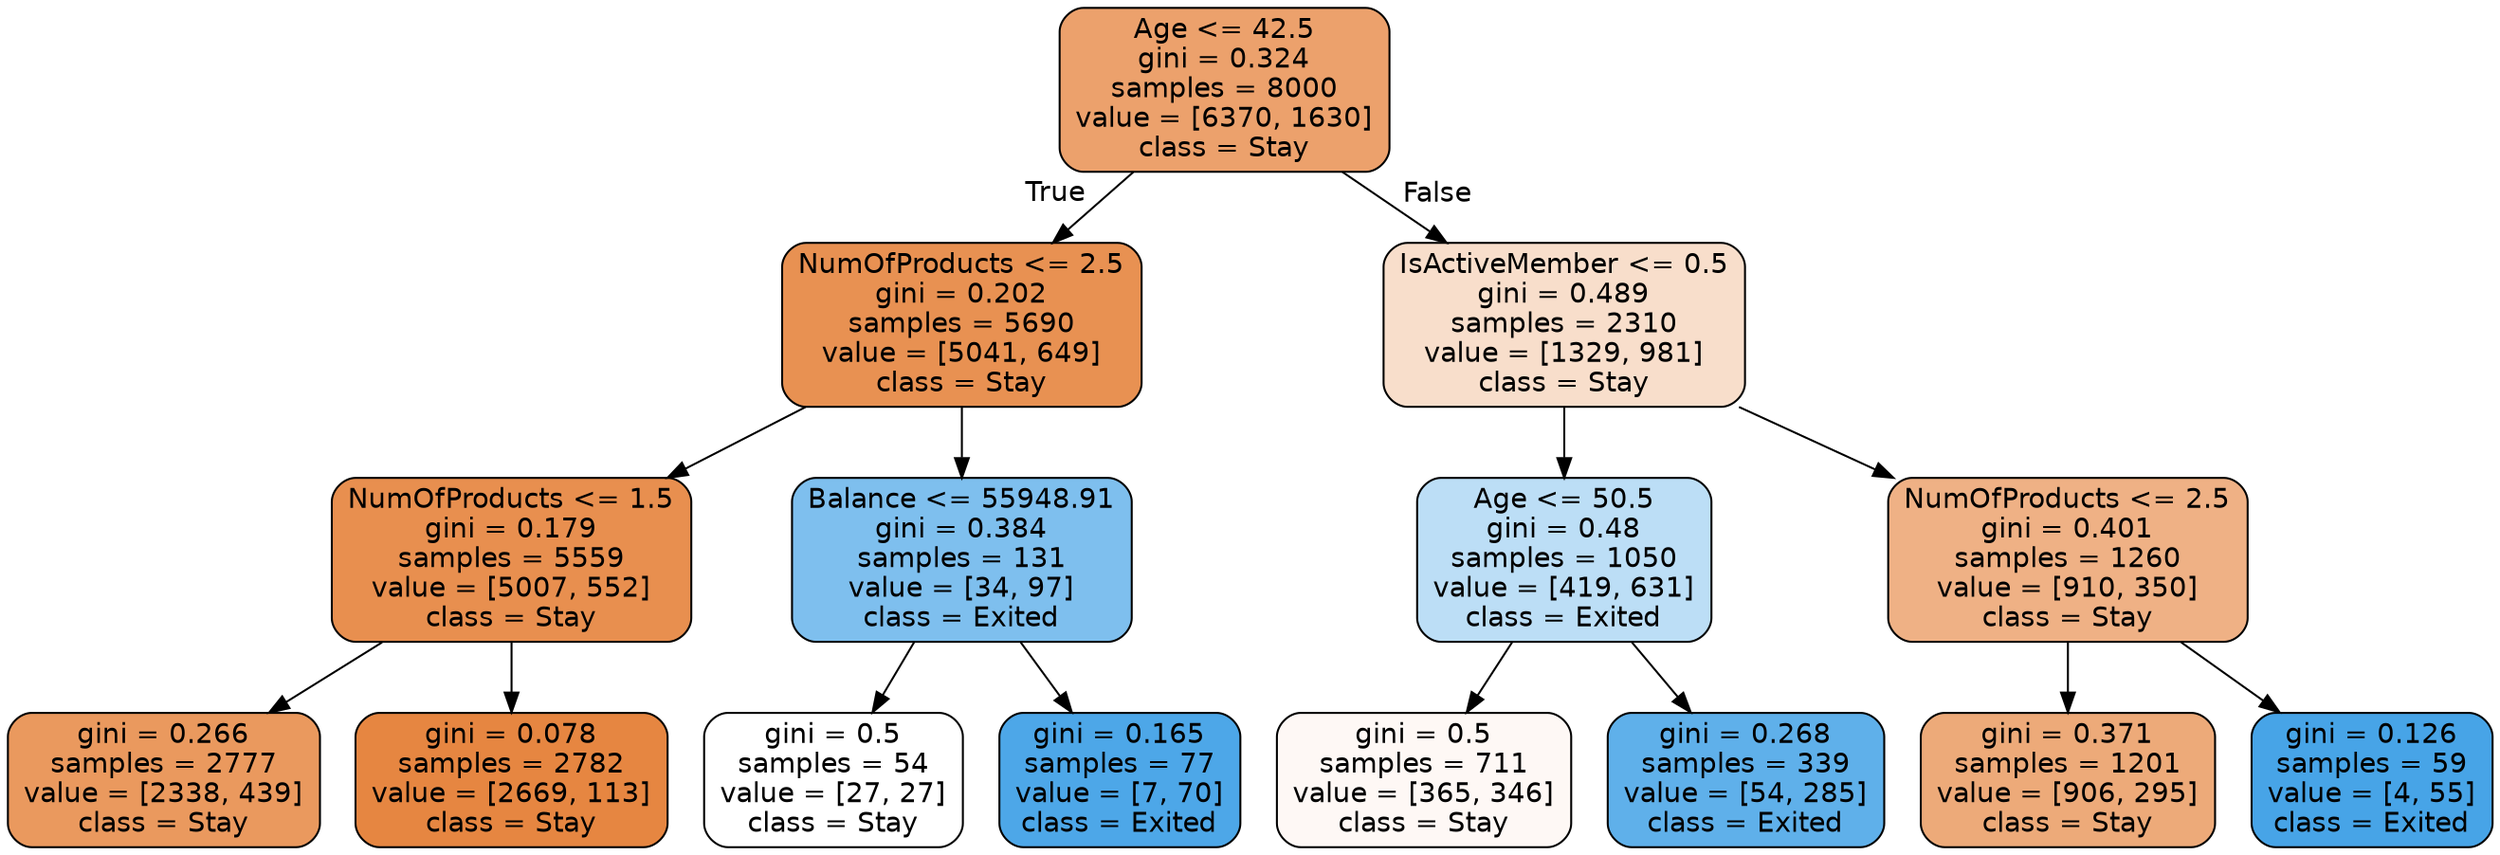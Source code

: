 digraph Tree {
node [shape=box, style="filled, rounded", color="black", fontname="helvetica"] ;
edge [fontname="helvetica"] ;
0 [label="Age <= 42.5\ngini = 0.324\nsamples = 8000\nvalue = [6370, 1630]\nclass = Stay", fillcolor="#eca16c"] ;
1 [label="NumOfProducts <= 2.5\ngini = 0.202\nsamples = 5690\nvalue = [5041, 649]\nclass = Stay", fillcolor="#e89152"] ;
0 -> 1 [labeldistance=2.5, labelangle=45, headlabel="True"] ;
2 [label="NumOfProducts <= 1.5\ngini = 0.179\nsamples = 5559\nvalue = [5007, 552]\nclass = Stay", fillcolor="#e88f4f"] ;
1 -> 2 ;
3 [label="gini = 0.266\nsamples = 2777\nvalue = [2338, 439]\nclass = Stay", fillcolor="#ea995e"] ;
2 -> 3 ;
4 [label="gini = 0.078\nsamples = 2782\nvalue = [2669, 113]\nclass = Stay", fillcolor="#e68641"] ;
2 -> 4 ;
5 [label="Balance <= 55948.91\ngini = 0.384\nsamples = 131\nvalue = [34, 97]\nclass = Exited", fillcolor="#7ebfee"] ;
1 -> 5 ;
6 [label="gini = 0.5\nsamples = 54\nvalue = [27, 27]\nclass = Stay", fillcolor="#ffffff"] ;
5 -> 6 ;
7 [label="gini = 0.165\nsamples = 77\nvalue = [7, 70]\nclass = Exited", fillcolor="#4da7e8"] ;
5 -> 7 ;
8 [label="IsActiveMember <= 0.5\ngini = 0.489\nsamples = 2310\nvalue = [1329, 981]\nclass = Stay", fillcolor="#f8decb"] ;
0 -> 8 [labeldistance=2.5, labelangle=-45, headlabel="False"] ;
9 [label="Age <= 50.5\ngini = 0.48\nsamples = 1050\nvalue = [419, 631]\nclass = Exited", fillcolor="#bcdef6"] ;
8 -> 9 ;
10 [label="gini = 0.5\nsamples = 711\nvalue = [365, 346]\nclass = Stay", fillcolor="#fef8f5"] ;
9 -> 10 ;
11 [label="gini = 0.268\nsamples = 339\nvalue = [54, 285]\nclass = Exited", fillcolor="#5fb0ea"] ;
9 -> 11 ;
12 [label="NumOfProducts <= 2.5\ngini = 0.401\nsamples = 1260\nvalue = [910, 350]\nclass = Stay", fillcolor="#efb185"] ;
8 -> 12 ;
13 [label="gini = 0.371\nsamples = 1201\nvalue = [906, 295]\nclass = Stay", fillcolor="#edaa79"] ;
12 -> 13 ;
14 [label="gini = 0.126\nsamples = 59\nvalue = [4, 55]\nclass = Exited", fillcolor="#47a4e7"] ;
12 -> 14 ;
}